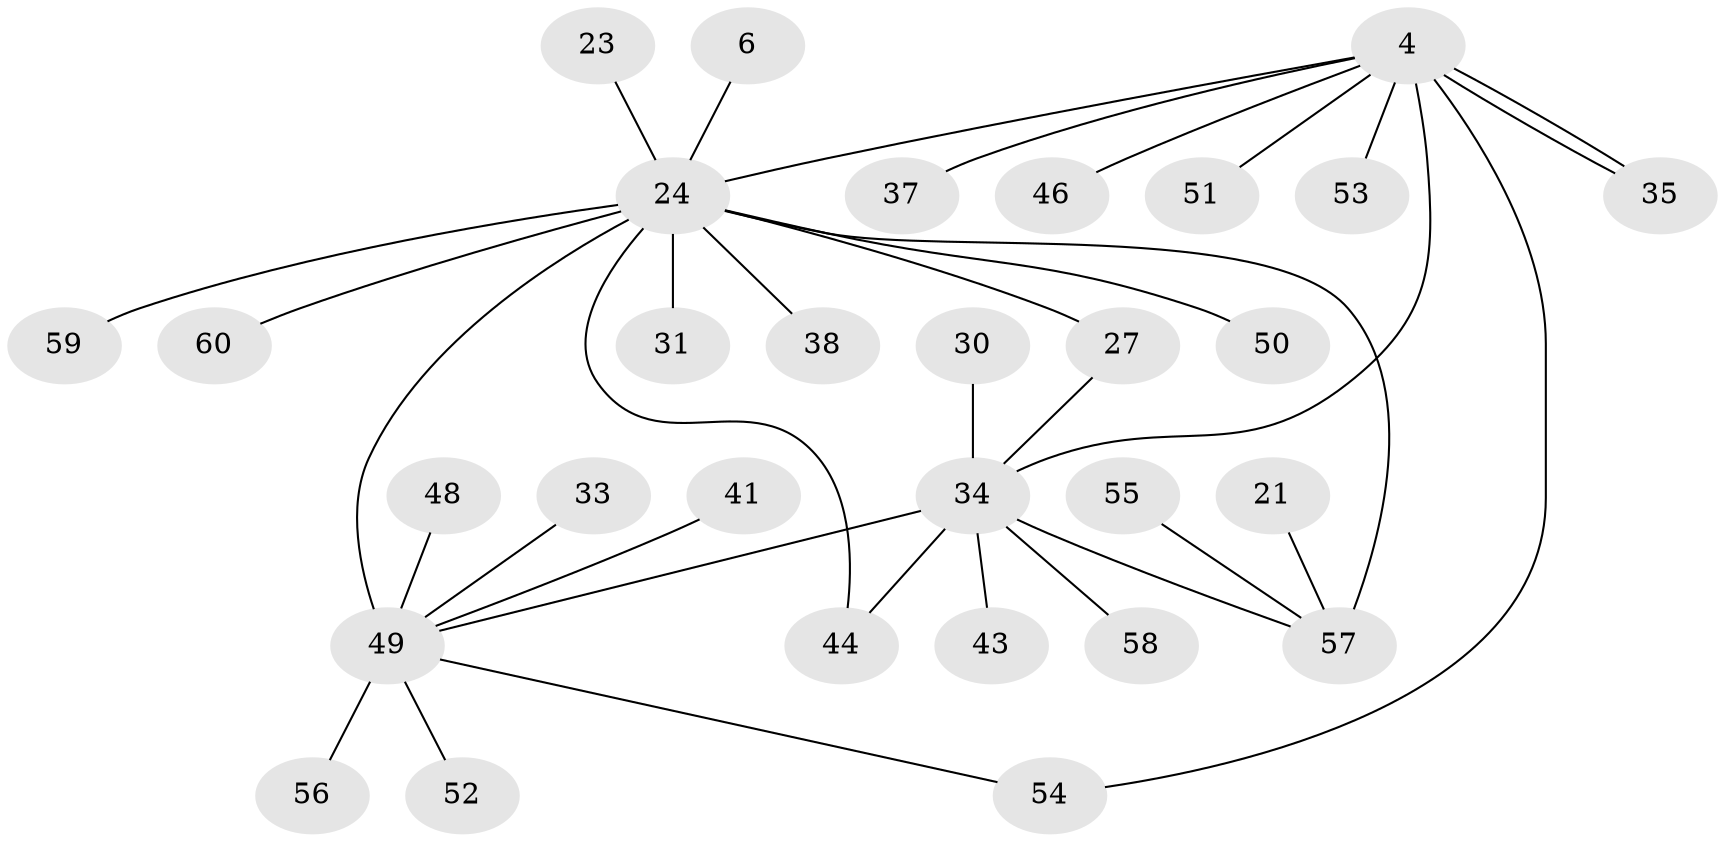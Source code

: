 // original degree distribution, {6: 0.016666666666666666, 5: 0.016666666666666666, 9: 0.03333333333333333, 17: 0.016666666666666666, 1: 0.45, 8: 0.05, 2: 0.26666666666666666, 3: 0.1, 4: 0.03333333333333333, 7: 0.016666666666666666}
// Generated by graph-tools (version 1.1) at 2025/51/03/04/25 21:51:26]
// undirected, 30 vertices, 35 edges
graph export_dot {
graph [start="1"]
  node [color=gray90,style=filled];
  4;
  6;
  21;
  23 [super="+11"];
  24 [super="+7+14+5"];
  27;
  30;
  31;
  33;
  34 [super="+26+32"];
  35;
  37 [super="+28"];
  38;
  41;
  43;
  44;
  46;
  48;
  49 [super="+1+19+39+36"];
  50;
  51;
  52;
  53;
  54;
  55 [super="+40"];
  56;
  57 [super="+9+47+12+16"];
  58 [super="+42"];
  59;
  60 [super="+45"];
  4 -- 34 [weight=4];
  4 -- 35;
  4 -- 35;
  4 -- 46;
  4 -- 51;
  4 -- 53;
  4 -- 54;
  4 -- 24 [weight=3];
  4 -- 37;
  6 -- 24;
  21 -- 57;
  23 -- 24;
  24 -- 49 [weight=6];
  24 -- 38;
  24 -- 57 [weight=3];
  24 -- 31;
  24 -- 27;
  24 -- 44;
  24 -- 50;
  24 -- 59;
  24 -- 60;
  27 -- 34;
  30 -- 34;
  33 -- 49;
  34 -- 43;
  34 -- 44;
  34 -- 49 [weight=2];
  34 -- 57;
  34 -- 58;
  41 -- 49;
  48 -- 49;
  49 -- 56;
  49 -- 52;
  49 -- 54;
  55 -- 57;
}
